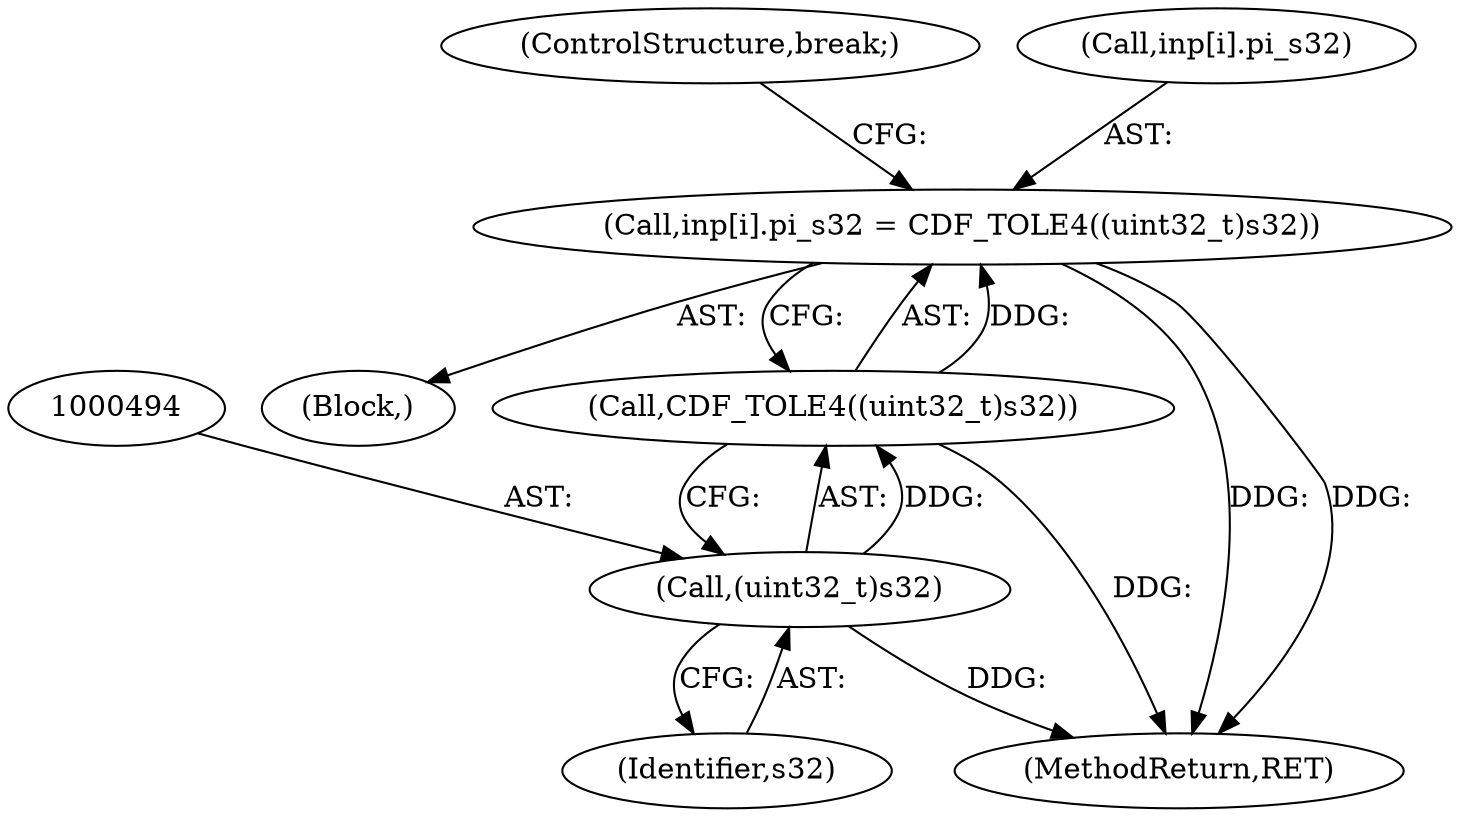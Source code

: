 digraph "0_php-src_0641e56be1af003aa02c7c6b0184466540637233@array" {
"1000486" [label="(Call,inp[i].pi_s32 = CDF_TOLE4((uint32_t)s32))"];
"1000492" [label="(Call,CDF_TOLE4((uint32_t)s32))"];
"1000493" [label="(Call,(uint32_t)s32)"];
"1000492" [label="(Call,CDF_TOLE4((uint32_t)s32))"];
"1000496" [label="(ControlStructure,break;)"];
"1000495" [label="(Identifier,s32)"];
"1000431" [label="(Block,)"];
"1000486" [label="(Call,inp[i].pi_s32 = CDF_TOLE4((uint32_t)s32))"];
"1000883" [label="(MethodReturn,RET)"];
"1000493" [label="(Call,(uint32_t)s32)"];
"1000487" [label="(Call,inp[i].pi_s32)"];
"1000486" -> "1000431"  [label="AST: "];
"1000486" -> "1000492"  [label="CFG: "];
"1000487" -> "1000486"  [label="AST: "];
"1000492" -> "1000486"  [label="AST: "];
"1000496" -> "1000486"  [label="CFG: "];
"1000486" -> "1000883"  [label="DDG: "];
"1000486" -> "1000883"  [label="DDG: "];
"1000492" -> "1000486"  [label="DDG: "];
"1000492" -> "1000493"  [label="CFG: "];
"1000493" -> "1000492"  [label="AST: "];
"1000492" -> "1000883"  [label="DDG: "];
"1000493" -> "1000492"  [label="DDG: "];
"1000493" -> "1000495"  [label="CFG: "];
"1000494" -> "1000493"  [label="AST: "];
"1000495" -> "1000493"  [label="AST: "];
"1000493" -> "1000883"  [label="DDG: "];
}

